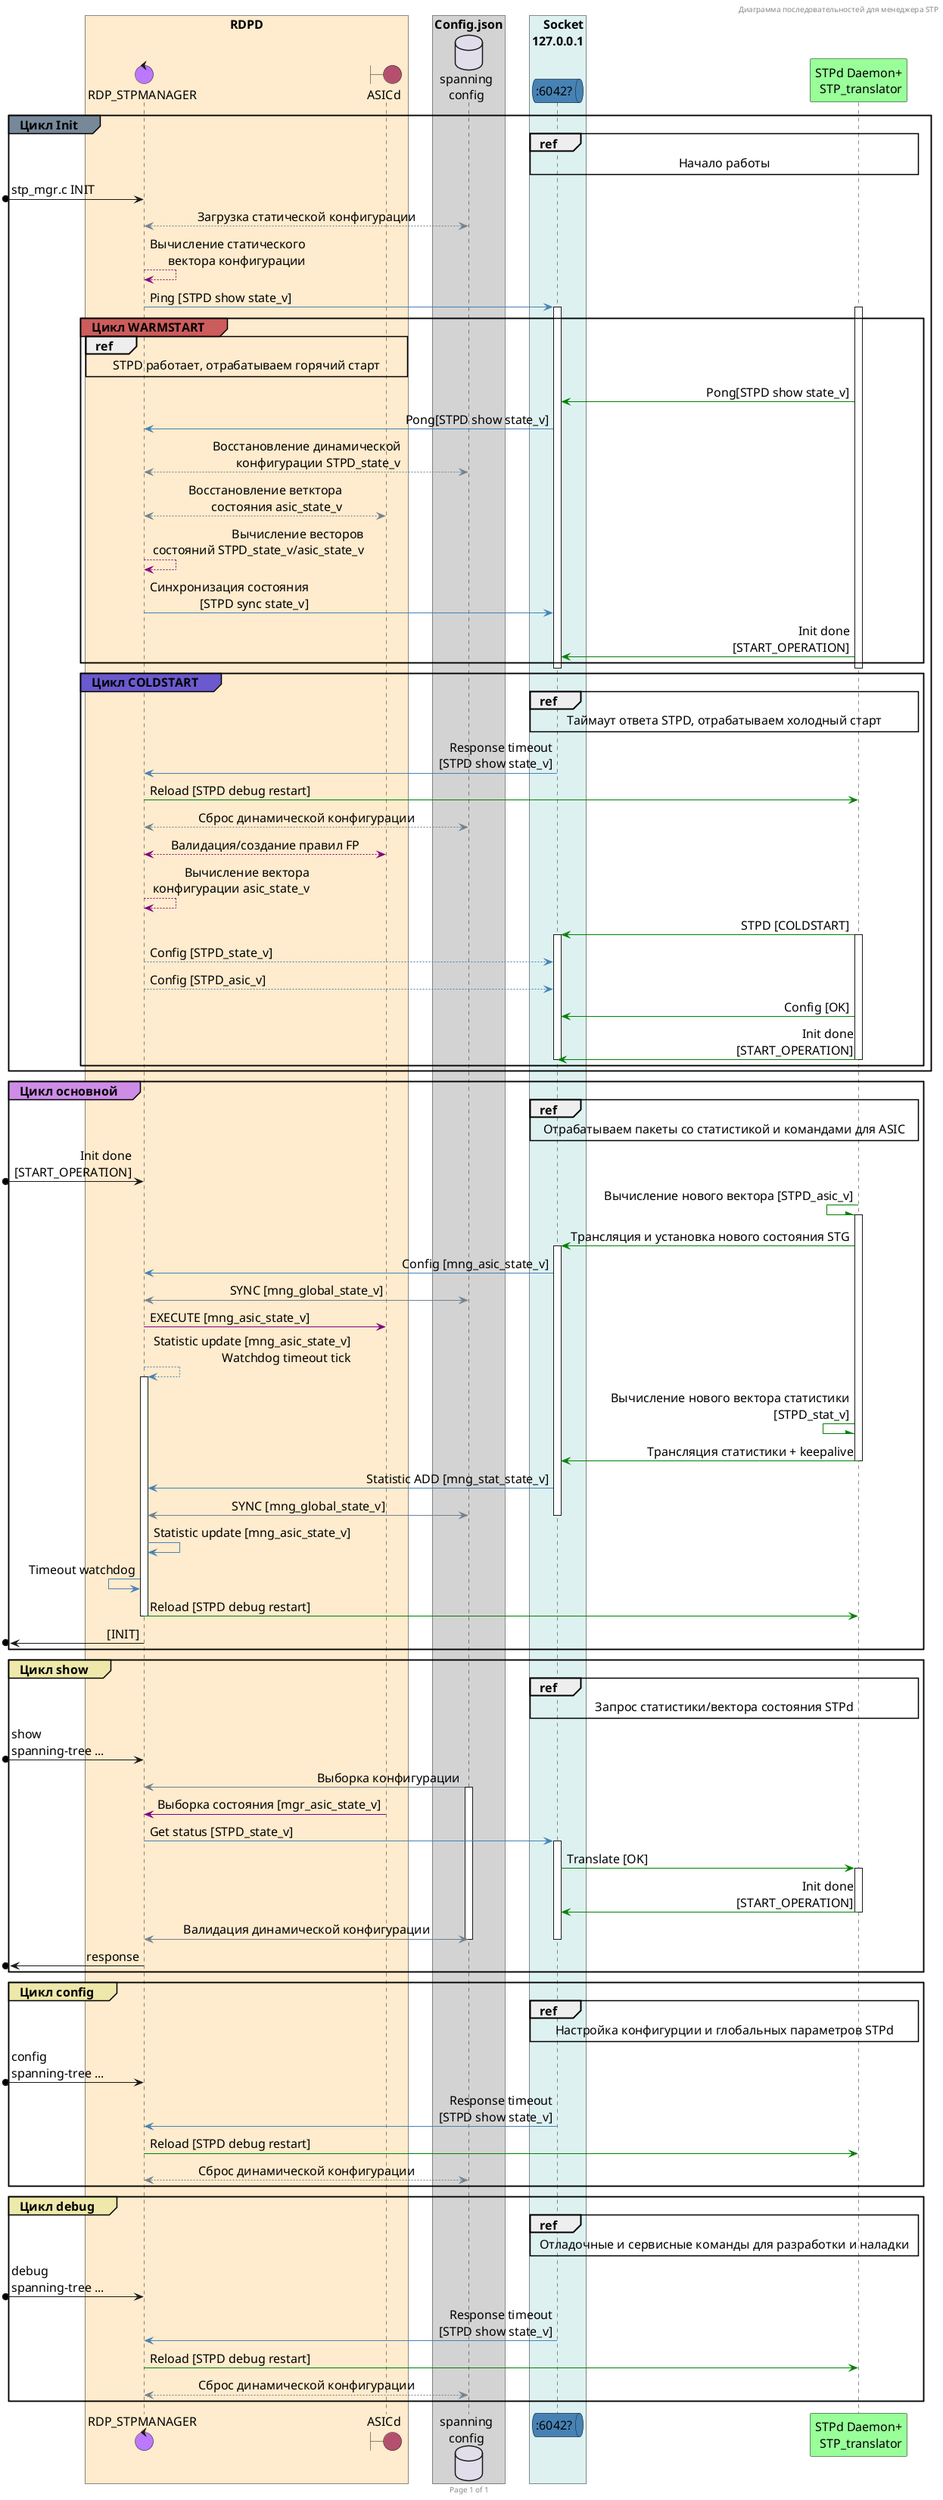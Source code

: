 @startuml

header Диаграмма последовательностей для менеджера STP
footer Page %page% of %lastpage%

skinparam shadowing<<no_shadow>> false
skinparam shadowing<<with_shadow>> true
skinparam sequenceMessageAlign direction

skinparam ParticipantPadding 12
skinparam BoxPadding 15

skinparam defaultFontSize 16
skinparam defaultFontName Papyrus


box "RDPD" #BlanchedAlmond
control "RDP_STPMANAGER" as RDPD #bc78ff
boundary "ASICd" as ASIC #b4506e
end box

box "Config.json" #LightGrey
database "spanning\nconfig" as CONFIG #e1ddeb
' collections "NETLINK_IF" as Netlink #dfa800
end box

box "  Socket\r127.0.0.1"#def1f1
queue ":6042?" as Socket #SteelBlue
' collections "NETLINK_IF" as Netlink #dfa800
end box

participant "STPd Daemon+\r STP_translator" as Daemon #99FF99


group#LightSlateGrey Цикл Init
    ref over Socket, Daemon : Начало работы
    [o-> RDPD : stp_mgr.c INIT
    RDPD <-[#SlateGrey]-> CONFIG : Загрузка статической конфигурации
    RDPD -[#purple]-> RDPD : Вычисление статического\r вектора конфигурации
    RDPD -[#SteelBlue]> Socket : Ping [STPD show state_v]
    activate Socket

    activate Daemon
    group#IndianRed Цикл WARMSTART
        ref over RDPD, ASIC : STPD работает, отрабатываем горячий старт
        Daemon -[#green]> Socket : Pong[STPD show state_v]
        Socket -[#SteelBlue]> RDPD : Pong[STPD show state_v]
        RDPD <-[#SlateGrey]-> CONFIG : Восстановление динамической\r конфигурации STPD_state_v
        RDPD <-[#SlateGrey]-> ASIC : Восстановление ветктора\r состояния asic_state_v
        RDPD -[#purple]-> RDPD : Вычисление весторов\r состояний STPD_state_v/asic_state_v
        RDPD -[#SteelBlue]> Socket : Синхронизация состояния\r [STPD sync state_v]
        Daemon [#green]-> Socket : Init done\r [START_OPERATION]


        ' Daemon <-[#green]-> Socket : recv timeout


    end
    deactivate Socket
    deactivate Daemon

    group#SlateBlue Цикл COLDSTART
        ref over Socket, Daemon : Таймаут ответа STPD, отрабатываем холодный старт
        Socket -[#SteelBlue]> RDPD : Response timeout\r[STPD show state_v]
        RDPD -[#green]> Daemon : Reload [STPD debug restart]
        RDPD <-[#SlateGrey]-> CONFIG : Сброс динамической конфигурации
        RDPD <-[#purple]-> ASIC : Валидация/создание правил FP
        RDPD -[#purple]-> RDPD : Вычисление вектора\r конфигурации asic_state_v
        Daemon [#green]-> Socket : STPD [COLDSTART]
        activate Socket
        activate Daemon
        RDPD --[#SteelBlue]> Socket : Config [STPD_state_v]
        RDPD --[#SteelBlue]> Socket : Config [STPD_asic_v]
        Daemon [#green]-> Socket : Config [OK]
        Daemon [#green]-> Socket : Init done\r [START_OPERATION]
        deactivate Socket
        deactivate Daemon


    end
    ' Netlink --[#df7000]> Daemon : Получение всех актуальных интерфейсов системы
    ' Daemon -[#purple]> RDPD : Валидация Field-Processor ASIC
    ' RDPD <-[#b4506e]> ASIC : Sync FP ASIC
end


group#ce8ce7 Цикл основной
    ref over Socket, Daemon : Отрабатываем пакеты со статистикой и командами для ASIC
    [o-> RDPD : Init done\r [START_OPERATION]
    Daemon /-[#green] Daemon : Вычисление нового вектора [STPD_asic_v]
    activate Daemon
    Daemon [#green]-> Socket : Трансляция и установка нового состояния STG
    activate Socket
    RDPD <-[#SteelBlue]Socket : Config [mng_asic_state_v]
    RDPD <[#SlateGrey]-> CONFIG : SYNC [mng_global_state_v]
    RDPD [#purple]-> ASIC : EXECUTE [mng_asic_state_v]
    RDPD --[#SteelBlue]> RDPD : Statistic update [mng_asic_state_v]\rWatchdog timeout tick
    activate RDPD
    Daemon /-[#green] Daemon : Вычисление нового вектора статистики\r [STPD_stat_v]
    Daemon [#green]-> Socket : Трансляция статистики + keepalive
    deactivate Daemon
    RDPD <-[#SteelBlue]Socket : Statistic ADD [mng_stat_state_v]
    RDPD <[#SlateGrey]-> CONFIG : SYNC [mng_global_state_v]
    deactivate Socket
    RDPD -[#SteelBlue]> RDPD : Statistic update [mng_asic_state_v]
    RDPD <-[#SteelBlue]RDPD : Timeout watchdog
    RDPD -[#green]> Daemon : Reload [STPD debug restart]
    deactivate RDPD
    [o<- RDPD : [INIT]
end


group#PaleGoldenRod Цикл show
    ref over Socket, Daemon : Запрос статистики/вектора состояния STPd
    [o-> RDPD : show\nspanning-tree ...
    RDPD <-[#SlateGrey] CONFIG : Выборка конфигурации
    activate CONFIG
    RDPD <-[#purple] ASIC : Выборка состояния [mgr_asic_state_v]
    RDPD -[#SteelBlue]> Socket : Get status [STPD_state_v]
    activate Socket
    Daemon <-[#green] Socket : Translate [OK]
    activate Daemon
    Daemon [#green]-> Socket : Init done\r [START_OPERATION]
    deactivate Daemon
    RDPD <[#SlateGrey]-> CONFIG : Валидация динамической конфигурации
    deactivate CONFIG
    deactivate Socket

    [o<- RDPD : response
end


group#PaleGoldenRod Цикл config
    ref over Socket, Daemon : Настройка конфигурции и глобальных параметров STPd
    [o-> RDPD : config\nspanning-tree ...
    Socket -[#SteelBlue]> RDPD : Response timeout\r[STPD show state_v]
    RDPD -[#green]> Daemon : Reload [STPD debug restart]
    RDPD <-[#SlateGrey]-> CONFIG : Сброс динамической конфигурации
end

group#PaleGoldenRod Цикл debug
    ref over Socket, Daemon : Отладочные и сервисные команды для разработки и наладки
    [o-> RDPD : debug\nspanning-tree ...
    Socket -[#SteelBlue]> RDPD : Response timeout\r[STPD show state_v]
    RDPD -[#green]> Daemon : Reload [STPD debug restart]
    RDPD <-[#SlateGrey]-> CONFIG : Сброс динамической конфигурации
end


@enduml
